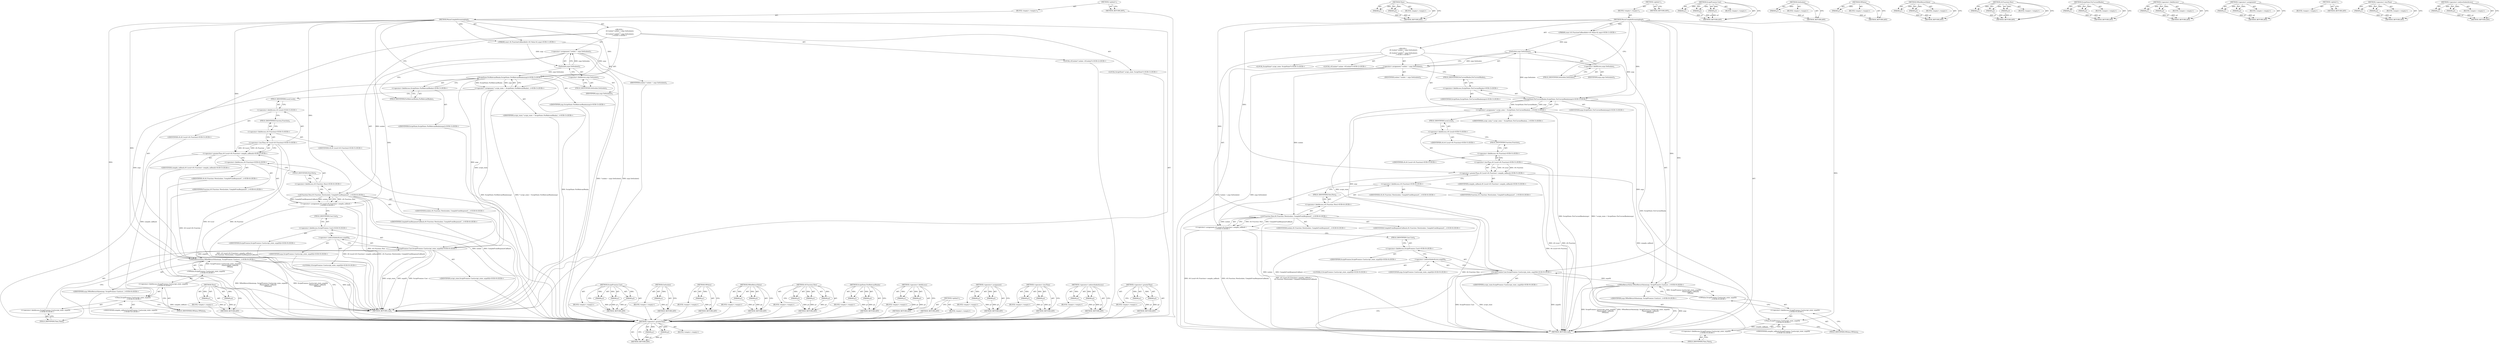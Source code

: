 digraph "&lt;operator&gt;.indirectIndexAccess" {
vulnerable_107 [label=<(METHOD,&lt;operator&gt;.greaterThan)>];
vulnerable_108 [label=<(PARAM,p1)>];
vulnerable_109 [label=<(PARAM,p2)>];
vulnerable_110 [label=<(BLOCK,&lt;empty&gt;,&lt;empty&gt;)>];
vulnerable_111 [label=<(METHOD_RETURN,ANY)>];
vulnerable_132 [label=<(METHOD,Then)>];
vulnerable_133 [label=<(PARAM,p1)>];
vulnerable_134 [label=<(PARAM,p2)>];
vulnerable_135 [label=<(BLOCK,&lt;empty&gt;,&lt;empty&gt;)>];
vulnerable_136 [label=<(METHOD_RETURN,ANY)>];
vulnerable_6 [label=<(METHOD,&lt;global&gt;)<SUB>1</SUB>>];
vulnerable_7 [label=<(BLOCK,&lt;empty&gt;,&lt;empty&gt;)<SUB>1</SUB>>];
vulnerable_8 [label=<(METHOD,WasmCompileStreamingImpl)<SUB>1</SUB>>];
vulnerable_9 [label="<(PARAM,const v8::FunctionCallbackInfo&lt;v8::Value&gt;&amp; args)<SUB>1</SUB>>"];
vulnerable_10 [label="<(BLOCK,{
   v8::Isolate* isolate = args.GetIsolate();
...,{
   v8::Isolate* isolate = args.GetIsolate();
...)<SUB>1</SUB>>"];
vulnerable_11 [label="<(LOCAL,v8.Isolate* isolate: v8.Isolate*)<SUB>2</SUB>>"];
vulnerable_12 [label=<(&lt;operator&gt;.assignment,* isolate = args.GetIsolate())<SUB>2</SUB>>];
vulnerable_13 [label=<(IDENTIFIER,isolate,* isolate = args.GetIsolate())<SUB>2</SUB>>];
vulnerable_14 [label=<(GetIsolate,args.GetIsolate())<SUB>2</SUB>>];
vulnerable_15 [label=<(&lt;operator&gt;.fieldAccess,args.GetIsolate)<SUB>2</SUB>>];
vulnerable_16 [label=<(IDENTIFIER,args,args.GetIsolate())<SUB>2</SUB>>];
vulnerable_17 [label=<(FIELD_IDENTIFIER,GetIsolate,GetIsolate)<SUB>2</SUB>>];
vulnerable_18 [label="<(LOCAL,ScriptState* script_state: ScriptState*)<SUB>3</SUB>>"];
vulnerable_19 [label="<(&lt;operator&gt;.assignment,* script_state = ScriptState::ForRelevantRealm(...)<SUB>3</SUB>>"];
vulnerable_20 [label="<(IDENTIFIER,script_state,* script_state = ScriptState::ForRelevantRealm(...)<SUB>3</SUB>>"];
vulnerable_21 [label="<(ScriptState.ForRelevantRealm,ScriptState::ForRelevantRealm(args))<SUB>3</SUB>>"];
vulnerable_22 [label="<(&lt;operator&gt;.fieldAccess,ScriptState::ForRelevantRealm)<SUB>3</SUB>>"];
vulnerable_23 [label="<(IDENTIFIER,ScriptState,ScriptState::ForRelevantRealm(args))<SUB>3</SUB>>"];
vulnerable_24 [label=<(FIELD_IDENTIFIER,ForRelevantRealm,ForRelevantRealm)<SUB>3</SUB>>];
vulnerable_25 [label="<(IDENTIFIER,args,ScriptState::ForRelevantRealm(args))<SUB>3</SUB>>"];
vulnerable_26 [label="<(&lt;operator&gt;.assignment,v8::Local&lt;v8::Function&gt; compile_callback =
    ...)<SUB>5</SUB>>"];
vulnerable_27 [label="<(&lt;operator&gt;.greaterThan,v8::Local&lt;v8::Function&gt; compile_callback)<SUB>5</SUB>>"];
vulnerable_28 [label="<(&lt;operator&gt;.lessThan,v8::Local&lt;v8::Function)<SUB>5</SUB>>"];
vulnerable_29 [label="<(&lt;operator&gt;.fieldAccess,v8::Local)<SUB>5</SUB>>"];
vulnerable_30 [label="<(IDENTIFIER,v8,v8::Local&lt;v8::Function)<SUB>5</SUB>>"];
vulnerable_31 [label=<(FIELD_IDENTIFIER,Local,Local)<SUB>5</SUB>>];
vulnerable_32 [label="<(&lt;operator&gt;.fieldAccess,v8::Function)<SUB>5</SUB>>"];
vulnerable_33 [label="<(IDENTIFIER,v8,v8::Local&lt;v8::Function)<SUB>5</SUB>>"];
vulnerable_34 [label=<(FIELD_IDENTIFIER,Function,Function)<SUB>5</SUB>>];
vulnerable_35 [label="<(IDENTIFIER,compile_callback,v8::Local&lt;v8::Function&gt; compile_callback)<SUB>5</SUB>>"];
vulnerable_36 [label="<(v8.Function.New,v8::Function::New(isolate, CompileFromResponseC...)<SUB>6</SUB>>"];
vulnerable_37 [label="<(&lt;operator&gt;.fieldAccess,v8::Function::New)<SUB>6</SUB>>"];
vulnerable_38 [label="<(&lt;operator&gt;.fieldAccess,v8::Function)<SUB>6</SUB>>"];
vulnerable_39 [label="<(IDENTIFIER,v8,v8::Function::New(isolate, CompileFromResponseC...)<SUB>6</SUB>>"];
vulnerable_40 [label="<(IDENTIFIER,Function,v8::Function::New(isolate, CompileFromResponseC...)<SUB>6</SUB>>"];
vulnerable_41 [label=<(FIELD_IDENTIFIER,New,New)<SUB>6</SUB>>];
vulnerable_42 [label="<(IDENTIFIER,isolate,v8::Function::New(isolate, CompileFromResponseC...)<SUB>6</SUB>>"];
vulnerable_43 [label="<(IDENTIFIER,CompileFromResponseCallback,v8::Function::New(isolate, CompileFromResponseC...)<SUB>6</SUB>>"];
vulnerable_44 [label="<(V8SetReturnValue,V8SetReturnValue(args, ScriptPromise::Cast(scri...)<SUB>9</SUB>>"];
vulnerable_45 [label="<(IDENTIFIER,args,V8SetReturnValue(args, ScriptPromise::Cast(scri...)<SUB>9</SUB>>"];
vulnerable_46 [label="<(V8Value,ScriptPromise::Cast(script_state, args[0])
    ...)<SUB>9</SUB>>"];
vulnerable_47 [label="<(&lt;operator&gt;.fieldAccess,ScriptPromise::Cast(script_state, args[0])
    ...)<SUB>9</SUB>>"];
vulnerable_48 [label="<(Then,ScriptPromise::Cast(script_state, args[0])
    ...)<SUB>9</SUB>>"];
vulnerable_49 [label="<(&lt;operator&gt;.fieldAccess,ScriptPromise::Cast(script_state, args[0])
    ...)<SUB>9</SUB>>"];
vulnerable_50 [label="<(ScriptPromise.Cast,ScriptPromise::Cast(script_state, args[0]))<SUB>9</SUB>>"];
vulnerable_51 [label="<(&lt;operator&gt;.fieldAccess,ScriptPromise::Cast)<SUB>9</SUB>>"];
vulnerable_52 [label="<(IDENTIFIER,ScriptPromise,ScriptPromise::Cast(script_state, args[0]))<SUB>9</SUB>>"];
vulnerable_53 [label=<(FIELD_IDENTIFIER,Cast,Cast)<SUB>9</SUB>>];
vulnerable_54 [label="<(IDENTIFIER,script_state,ScriptPromise::Cast(script_state, args[0]))<SUB>9</SUB>>"];
vulnerable_55 [label=<(&lt;operator&gt;.indirectIndexAccess,args[0])<SUB>9</SUB>>];
vulnerable_56 [label="<(IDENTIFIER,args,ScriptPromise::Cast(script_state, args[0]))<SUB>9</SUB>>"];
vulnerable_57 [label="<(LITERAL,0,ScriptPromise::Cast(script_state, args[0]))<SUB>9</SUB>>"];
vulnerable_58 [label=<(FIELD_IDENTIFIER,Then,Then)<SUB>9</SUB>>];
vulnerable_59 [label="<(IDENTIFIER,compile_callback,ScriptPromise::Cast(script_state, args[0])
    ...)<SUB>10</SUB>>"];
vulnerable_60 [label=<(FIELD_IDENTIFIER,V8Value,V8Value)<SUB>9</SUB>>];
vulnerable_61 [label=<(METHOD_RETURN,void)<SUB>1</SUB>>];
vulnerable_63 [label=<(METHOD_RETURN,ANY)<SUB>1</SUB>>];
vulnerable_137 [label=<(METHOD,ScriptPromise.Cast)>];
vulnerable_138 [label=<(PARAM,p1)>];
vulnerable_139 [label=<(PARAM,p2)>];
vulnerable_140 [label=<(PARAM,p3)>];
vulnerable_141 [label=<(BLOCK,&lt;empty&gt;,&lt;empty&gt;)>];
vulnerable_142 [label=<(METHOD_RETURN,ANY)>];
vulnerable_93 [label=<(METHOD,GetIsolate)>];
vulnerable_94 [label=<(PARAM,p1)>];
vulnerable_95 [label=<(BLOCK,&lt;empty&gt;,&lt;empty&gt;)>];
vulnerable_96 [label=<(METHOD_RETURN,ANY)>];
vulnerable_128 [label=<(METHOD,V8Value)>];
vulnerable_129 [label=<(PARAM,p1)>];
vulnerable_130 [label=<(BLOCK,&lt;empty&gt;,&lt;empty&gt;)>];
vulnerable_131 [label=<(METHOD_RETURN,ANY)>];
vulnerable_123 [label=<(METHOD,V8SetReturnValue)>];
vulnerable_124 [label=<(PARAM,p1)>];
vulnerable_125 [label=<(PARAM,p2)>];
vulnerable_126 [label=<(BLOCK,&lt;empty&gt;,&lt;empty&gt;)>];
vulnerable_127 [label=<(METHOD_RETURN,ANY)>];
vulnerable_117 [label=<(METHOD,v8.Function.New)>];
vulnerable_118 [label=<(PARAM,p1)>];
vulnerable_119 [label=<(PARAM,p2)>];
vulnerable_120 [label=<(PARAM,p3)>];
vulnerable_121 [label=<(BLOCK,&lt;empty&gt;,&lt;empty&gt;)>];
vulnerable_122 [label=<(METHOD_RETURN,ANY)>];
vulnerable_102 [label=<(METHOD,ScriptState.ForRelevantRealm)>];
vulnerable_103 [label=<(PARAM,p1)>];
vulnerable_104 [label=<(PARAM,p2)>];
vulnerable_105 [label=<(BLOCK,&lt;empty&gt;,&lt;empty&gt;)>];
vulnerable_106 [label=<(METHOD_RETURN,ANY)>];
vulnerable_97 [label=<(METHOD,&lt;operator&gt;.fieldAccess)>];
vulnerable_98 [label=<(PARAM,p1)>];
vulnerable_99 [label=<(PARAM,p2)>];
vulnerable_100 [label=<(BLOCK,&lt;empty&gt;,&lt;empty&gt;)>];
vulnerable_101 [label=<(METHOD_RETURN,ANY)>];
vulnerable_88 [label=<(METHOD,&lt;operator&gt;.assignment)>];
vulnerable_89 [label=<(PARAM,p1)>];
vulnerable_90 [label=<(PARAM,p2)>];
vulnerable_91 [label=<(BLOCK,&lt;empty&gt;,&lt;empty&gt;)>];
vulnerable_92 [label=<(METHOD_RETURN,ANY)>];
vulnerable_82 [label=<(METHOD,&lt;global&gt;)<SUB>1</SUB>>];
vulnerable_83 [label=<(BLOCK,&lt;empty&gt;,&lt;empty&gt;)>];
vulnerable_84 [label=<(METHOD_RETURN,ANY)>];
vulnerable_112 [label=<(METHOD,&lt;operator&gt;.lessThan)>];
vulnerable_113 [label=<(PARAM,p1)>];
vulnerable_114 [label=<(PARAM,p2)>];
vulnerable_115 [label=<(BLOCK,&lt;empty&gt;,&lt;empty&gt;)>];
vulnerable_116 [label=<(METHOD_RETURN,ANY)>];
vulnerable_143 [label=<(METHOD,&lt;operator&gt;.indirectIndexAccess)>];
vulnerable_144 [label=<(PARAM,p1)>];
vulnerable_145 [label=<(PARAM,p2)>];
vulnerable_146 [label=<(BLOCK,&lt;empty&gt;,&lt;empty&gt;)>];
vulnerable_147 [label=<(METHOD_RETURN,ANY)>];
fixed_107 [label=<(METHOD,&lt;operator&gt;.greaterThan)>];
fixed_108 [label=<(PARAM,p1)>];
fixed_109 [label=<(PARAM,p2)>];
fixed_110 [label=<(BLOCK,&lt;empty&gt;,&lt;empty&gt;)>];
fixed_111 [label=<(METHOD_RETURN,ANY)>];
fixed_132 [label=<(METHOD,Then)>];
fixed_133 [label=<(PARAM,p1)>];
fixed_134 [label=<(PARAM,p2)>];
fixed_135 [label=<(BLOCK,&lt;empty&gt;,&lt;empty&gt;)>];
fixed_136 [label=<(METHOD_RETURN,ANY)>];
fixed_6 [label=<(METHOD,&lt;global&gt;)<SUB>1</SUB>>];
fixed_7 [label=<(BLOCK,&lt;empty&gt;,&lt;empty&gt;)<SUB>1</SUB>>];
fixed_8 [label=<(METHOD,WasmCompileStreamingImpl)<SUB>1</SUB>>];
fixed_9 [label="<(PARAM,const v8::FunctionCallbackInfo&lt;v8::Value&gt;&amp; args)<SUB>1</SUB>>"];
fixed_10 [label="<(BLOCK,{
   v8::Isolate* isolate = args.GetIsolate();
...,{
   v8::Isolate* isolate = args.GetIsolate();
...)<SUB>1</SUB>>"];
fixed_11 [label="<(LOCAL,v8.Isolate* isolate: v8.Isolate*)<SUB>2</SUB>>"];
fixed_12 [label=<(&lt;operator&gt;.assignment,* isolate = args.GetIsolate())<SUB>2</SUB>>];
fixed_13 [label=<(IDENTIFIER,isolate,* isolate = args.GetIsolate())<SUB>2</SUB>>];
fixed_14 [label=<(GetIsolate,args.GetIsolate())<SUB>2</SUB>>];
fixed_15 [label=<(&lt;operator&gt;.fieldAccess,args.GetIsolate)<SUB>2</SUB>>];
fixed_16 [label=<(IDENTIFIER,args,args.GetIsolate())<SUB>2</SUB>>];
fixed_17 [label=<(FIELD_IDENTIFIER,GetIsolate,GetIsolate)<SUB>2</SUB>>];
fixed_18 [label="<(LOCAL,ScriptState* script_state: ScriptState*)<SUB>3</SUB>>"];
fixed_19 [label="<(&lt;operator&gt;.assignment,* script_state = ScriptState::ForCurrentRealm(a...)<SUB>3</SUB>>"];
fixed_20 [label="<(IDENTIFIER,script_state,* script_state = ScriptState::ForCurrentRealm(a...)<SUB>3</SUB>>"];
fixed_21 [label="<(ScriptState.ForCurrentRealm,ScriptState::ForCurrentRealm(args))<SUB>3</SUB>>"];
fixed_22 [label="<(&lt;operator&gt;.fieldAccess,ScriptState::ForCurrentRealm)<SUB>3</SUB>>"];
fixed_23 [label="<(IDENTIFIER,ScriptState,ScriptState::ForCurrentRealm(args))<SUB>3</SUB>>"];
fixed_24 [label=<(FIELD_IDENTIFIER,ForCurrentRealm,ForCurrentRealm)<SUB>3</SUB>>];
fixed_25 [label="<(IDENTIFIER,args,ScriptState::ForCurrentRealm(args))<SUB>3</SUB>>"];
fixed_26 [label="<(&lt;operator&gt;.assignment,v8::Local&lt;v8::Function&gt; compile_callback =
    ...)<SUB>5</SUB>>"];
fixed_27 [label="<(&lt;operator&gt;.greaterThan,v8::Local&lt;v8::Function&gt; compile_callback)<SUB>5</SUB>>"];
fixed_28 [label="<(&lt;operator&gt;.lessThan,v8::Local&lt;v8::Function)<SUB>5</SUB>>"];
fixed_29 [label="<(&lt;operator&gt;.fieldAccess,v8::Local)<SUB>5</SUB>>"];
fixed_30 [label="<(IDENTIFIER,v8,v8::Local&lt;v8::Function)<SUB>5</SUB>>"];
fixed_31 [label=<(FIELD_IDENTIFIER,Local,Local)<SUB>5</SUB>>];
fixed_32 [label="<(&lt;operator&gt;.fieldAccess,v8::Function)<SUB>5</SUB>>"];
fixed_33 [label="<(IDENTIFIER,v8,v8::Local&lt;v8::Function)<SUB>5</SUB>>"];
fixed_34 [label=<(FIELD_IDENTIFIER,Function,Function)<SUB>5</SUB>>];
fixed_35 [label="<(IDENTIFIER,compile_callback,v8::Local&lt;v8::Function&gt; compile_callback)<SUB>5</SUB>>"];
fixed_36 [label="<(v8.Function.New,v8::Function::New(isolate, CompileFromResponseC...)<SUB>6</SUB>>"];
fixed_37 [label="<(&lt;operator&gt;.fieldAccess,v8::Function::New)<SUB>6</SUB>>"];
fixed_38 [label="<(&lt;operator&gt;.fieldAccess,v8::Function)<SUB>6</SUB>>"];
fixed_39 [label="<(IDENTIFIER,v8,v8::Function::New(isolate, CompileFromResponseC...)<SUB>6</SUB>>"];
fixed_40 [label="<(IDENTIFIER,Function,v8::Function::New(isolate, CompileFromResponseC...)<SUB>6</SUB>>"];
fixed_41 [label=<(FIELD_IDENTIFIER,New,New)<SUB>6</SUB>>];
fixed_42 [label="<(IDENTIFIER,isolate,v8::Function::New(isolate, CompileFromResponseC...)<SUB>6</SUB>>"];
fixed_43 [label="<(IDENTIFIER,CompileFromResponseCallback,v8::Function::New(isolate, CompileFromResponseC...)<SUB>6</SUB>>"];
fixed_44 [label="<(V8SetReturnValue,V8SetReturnValue(args, ScriptPromise::Cast(scri...)<SUB>9</SUB>>"];
fixed_45 [label="<(IDENTIFIER,args,V8SetReturnValue(args, ScriptPromise::Cast(scri...)<SUB>9</SUB>>"];
fixed_46 [label="<(V8Value,ScriptPromise::Cast(script_state, args[0])
    ...)<SUB>9</SUB>>"];
fixed_47 [label="<(&lt;operator&gt;.fieldAccess,ScriptPromise::Cast(script_state, args[0])
    ...)<SUB>9</SUB>>"];
fixed_48 [label="<(Then,ScriptPromise::Cast(script_state, args[0])
    ...)<SUB>9</SUB>>"];
fixed_49 [label="<(&lt;operator&gt;.fieldAccess,ScriptPromise::Cast(script_state, args[0])
    ...)<SUB>9</SUB>>"];
fixed_50 [label="<(ScriptPromise.Cast,ScriptPromise::Cast(script_state, args[0]))<SUB>9</SUB>>"];
fixed_51 [label="<(&lt;operator&gt;.fieldAccess,ScriptPromise::Cast)<SUB>9</SUB>>"];
fixed_52 [label="<(IDENTIFIER,ScriptPromise,ScriptPromise::Cast(script_state, args[0]))<SUB>9</SUB>>"];
fixed_53 [label=<(FIELD_IDENTIFIER,Cast,Cast)<SUB>9</SUB>>];
fixed_54 [label="<(IDENTIFIER,script_state,ScriptPromise::Cast(script_state, args[0]))<SUB>9</SUB>>"];
fixed_55 [label=<(&lt;operator&gt;.indirectIndexAccess,args[0])<SUB>9</SUB>>];
fixed_56 [label="<(IDENTIFIER,args,ScriptPromise::Cast(script_state, args[0]))<SUB>9</SUB>>"];
fixed_57 [label="<(LITERAL,0,ScriptPromise::Cast(script_state, args[0]))<SUB>9</SUB>>"];
fixed_58 [label=<(FIELD_IDENTIFIER,Then,Then)<SUB>9</SUB>>];
fixed_59 [label="<(IDENTIFIER,compile_callback,ScriptPromise::Cast(script_state, args[0])
    ...)<SUB>10</SUB>>"];
fixed_60 [label=<(FIELD_IDENTIFIER,V8Value,V8Value)<SUB>9</SUB>>];
fixed_61 [label=<(METHOD_RETURN,void)<SUB>1</SUB>>];
fixed_63 [label=<(METHOD_RETURN,ANY)<SUB>1</SUB>>];
fixed_137 [label=<(METHOD,ScriptPromise.Cast)>];
fixed_138 [label=<(PARAM,p1)>];
fixed_139 [label=<(PARAM,p2)>];
fixed_140 [label=<(PARAM,p3)>];
fixed_141 [label=<(BLOCK,&lt;empty&gt;,&lt;empty&gt;)>];
fixed_142 [label=<(METHOD_RETURN,ANY)>];
fixed_93 [label=<(METHOD,GetIsolate)>];
fixed_94 [label=<(PARAM,p1)>];
fixed_95 [label=<(BLOCK,&lt;empty&gt;,&lt;empty&gt;)>];
fixed_96 [label=<(METHOD_RETURN,ANY)>];
fixed_128 [label=<(METHOD,V8Value)>];
fixed_129 [label=<(PARAM,p1)>];
fixed_130 [label=<(BLOCK,&lt;empty&gt;,&lt;empty&gt;)>];
fixed_131 [label=<(METHOD_RETURN,ANY)>];
fixed_123 [label=<(METHOD,V8SetReturnValue)>];
fixed_124 [label=<(PARAM,p1)>];
fixed_125 [label=<(PARAM,p2)>];
fixed_126 [label=<(BLOCK,&lt;empty&gt;,&lt;empty&gt;)>];
fixed_127 [label=<(METHOD_RETURN,ANY)>];
fixed_117 [label=<(METHOD,v8.Function.New)>];
fixed_118 [label=<(PARAM,p1)>];
fixed_119 [label=<(PARAM,p2)>];
fixed_120 [label=<(PARAM,p3)>];
fixed_121 [label=<(BLOCK,&lt;empty&gt;,&lt;empty&gt;)>];
fixed_122 [label=<(METHOD_RETURN,ANY)>];
fixed_102 [label=<(METHOD,ScriptState.ForCurrentRealm)>];
fixed_103 [label=<(PARAM,p1)>];
fixed_104 [label=<(PARAM,p2)>];
fixed_105 [label=<(BLOCK,&lt;empty&gt;,&lt;empty&gt;)>];
fixed_106 [label=<(METHOD_RETURN,ANY)>];
fixed_97 [label=<(METHOD,&lt;operator&gt;.fieldAccess)>];
fixed_98 [label=<(PARAM,p1)>];
fixed_99 [label=<(PARAM,p2)>];
fixed_100 [label=<(BLOCK,&lt;empty&gt;,&lt;empty&gt;)>];
fixed_101 [label=<(METHOD_RETURN,ANY)>];
fixed_88 [label=<(METHOD,&lt;operator&gt;.assignment)>];
fixed_89 [label=<(PARAM,p1)>];
fixed_90 [label=<(PARAM,p2)>];
fixed_91 [label=<(BLOCK,&lt;empty&gt;,&lt;empty&gt;)>];
fixed_92 [label=<(METHOD_RETURN,ANY)>];
fixed_82 [label=<(METHOD,&lt;global&gt;)<SUB>1</SUB>>];
fixed_83 [label=<(BLOCK,&lt;empty&gt;,&lt;empty&gt;)>];
fixed_84 [label=<(METHOD_RETURN,ANY)>];
fixed_112 [label=<(METHOD,&lt;operator&gt;.lessThan)>];
fixed_113 [label=<(PARAM,p1)>];
fixed_114 [label=<(PARAM,p2)>];
fixed_115 [label=<(BLOCK,&lt;empty&gt;,&lt;empty&gt;)>];
fixed_116 [label=<(METHOD_RETURN,ANY)>];
fixed_143 [label=<(METHOD,&lt;operator&gt;.indirectIndexAccess)>];
fixed_144 [label=<(PARAM,p1)>];
fixed_145 [label=<(PARAM,p2)>];
fixed_146 [label=<(BLOCK,&lt;empty&gt;,&lt;empty&gt;)>];
fixed_147 [label=<(METHOD_RETURN,ANY)>];
vulnerable_107 -> vulnerable_108  [key=0, label="AST: "];
vulnerable_107 -> vulnerable_108  [key=1, label="DDG: "];
vulnerable_107 -> vulnerable_110  [key=0, label="AST: "];
vulnerable_107 -> vulnerable_109  [key=0, label="AST: "];
vulnerable_107 -> vulnerable_109  [key=1, label="DDG: "];
vulnerable_107 -> vulnerable_111  [key=0, label="AST: "];
vulnerable_107 -> vulnerable_111  [key=1, label="CFG: "];
vulnerable_108 -> vulnerable_111  [key=0, label="DDG: p1"];
vulnerable_109 -> vulnerable_111  [key=0, label="DDG: p2"];
vulnerable_110 -> fixed_107  [key=0];
vulnerable_111 -> fixed_107  [key=0];
vulnerable_132 -> vulnerable_133  [key=0, label="AST: "];
vulnerable_132 -> vulnerable_133  [key=1, label="DDG: "];
vulnerable_132 -> vulnerable_135  [key=0, label="AST: "];
vulnerable_132 -> vulnerable_134  [key=0, label="AST: "];
vulnerable_132 -> vulnerable_134  [key=1, label="DDG: "];
vulnerable_132 -> vulnerable_136  [key=0, label="AST: "];
vulnerable_132 -> vulnerable_136  [key=1, label="CFG: "];
vulnerable_133 -> vulnerable_136  [key=0, label="DDG: p1"];
vulnerable_134 -> vulnerable_136  [key=0, label="DDG: p2"];
vulnerable_135 -> fixed_107  [key=0];
vulnerable_136 -> fixed_107  [key=0];
vulnerable_6 -> vulnerable_7  [key=0, label="AST: "];
vulnerable_6 -> vulnerable_63  [key=0, label="AST: "];
vulnerable_6 -> vulnerable_63  [key=1, label="CFG: "];
vulnerable_7 -> vulnerable_8  [key=0, label="AST: "];
vulnerable_8 -> vulnerable_9  [key=0, label="AST: "];
vulnerable_8 -> vulnerable_9  [key=1, label="DDG: "];
vulnerable_8 -> vulnerable_10  [key=0, label="AST: "];
vulnerable_8 -> vulnerable_61  [key=0, label="AST: "];
vulnerable_8 -> vulnerable_17  [key=0, label="CFG: "];
vulnerable_8 -> vulnerable_44  [key=0, label="DDG: "];
vulnerable_8 -> vulnerable_21  [key=0, label="DDG: "];
vulnerable_8 -> vulnerable_27  [key=0, label="DDG: "];
vulnerable_8 -> vulnerable_36  [key=0, label="DDG: "];
vulnerable_8 -> vulnerable_48  [key=0, label="DDG: "];
vulnerable_8 -> vulnerable_50  [key=0, label="DDG: "];
vulnerable_9 -> vulnerable_14  [key=0, label="DDG: args"];
vulnerable_9 -> vulnerable_21  [key=0, label="DDG: args"];
vulnerable_10 -> vulnerable_11  [key=0, label="AST: "];
vulnerable_10 -> vulnerable_12  [key=0, label="AST: "];
vulnerable_10 -> vulnerable_18  [key=0, label="AST: "];
vulnerable_10 -> vulnerable_19  [key=0, label="AST: "];
vulnerable_10 -> vulnerable_26  [key=0, label="AST: "];
vulnerable_10 -> vulnerable_44  [key=0, label="AST: "];
vulnerable_11 -> fixed_107  [key=0];
vulnerable_12 -> vulnerable_13  [key=0, label="AST: "];
vulnerable_12 -> vulnerable_14  [key=0, label="AST: "];
vulnerable_12 -> vulnerable_24  [key=0, label="CFG: "];
vulnerable_12 -> vulnerable_61  [key=0, label="DDG: args.GetIsolate()"];
vulnerable_12 -> vulnerable_61  [key=1, label="DDG: * isolate = args.GetIsolate()"];
vulnerable_12 -> vulnerable_36  [key=0, label="DDG: isolate"];
vulnerable_13 -> fixed_107  [key=0];
vulnerable_14 -> vulnerable_15  [key=0, label="AST: "];
vulnerable_14 -> vulnerable_12  [key=0, label="CFG: "];
vulnerable_14 -> vulnerable_12  [key=1, label="DDG: args.GetIsolate"];
vulnerable_14 -> vulnerable_21  [key=0, label="DDG: args.GetIsolate"];
vulnerable_15 -> vulnerable_16  [key=0, label="AST: "];
vulnerable_15 -> vulnerable_17  [key=0, label="AST: "];
vulnerable_15 -> vulnerable_14  [key=0, label="CFG: "];
vulnerable_16 -> fixed_107  [key=0];
vulnerable_17 -> vulnerable_15  [key=0, label="CFG: "];
vulnerable_18 -> fixed_107  [key=0];
vulnerable_19 -> vulnerable_20  [key=0, label="AST: "];
vulnerable_19 -> vulnerable_21  [key=0, label="AST: "];
vulnerable_19 -> vulnerable_31  [key=0, label="CFG: "];
vulnerable_19 -> vulnerable_61  [key=0, label="DDG: ScriptState::ForRelevantRealm(args)"];
vulnerable_19 -> vulnerable_61  [key=1, label="DDG: * script_state = ScriptState::ForRelevantRealm(args)"];
vulnerable_19 -> vulnerable_50  [key=0, label="DDG: script_state"];
vulnerable_20 -> fixed_107  [key=0];
vulnerable_21 -> vulnerable_22  [key=0, label="AST: "];
vulnerable_21 -> vulnerable_25  [key=0, label="AST: "];
vulnerable_21 -> vulnerable_19  [key=0, label="CFG: "];
vulnerable_21 -> vulnerable_19  [key=1, label="DDG: ScriptState::ForRelevantRealm"];
vulnerable_21 -> vulnerable_19  [key=2, label="DDG: args"];
vulnerable_21 -> vulnerable_61  [key=0, label="DDG: ScriptState::ForRelevantRealm"];
vulnerable_21 -> vulnerable_44  [key=0, label="DDG: args"];
vulnerable_21 -> vulnerable_50  [key=0, label="DDG: args"];
vulnerable_22 -> vulnerable_23  [key=0, label="AST: "];
vulnerable_22 -> vulnerable_24  [key=0, label="AST: "];
vulnerable_22 -> vulnerable_21  [key=0, label="CFG: "];
vulnerable_23 -> fixed_107  [key=0];
vulnerable_24 -> vulnerable_22  [key=0, label="CFG: "];
vulnerable_25 -> fixed_107  [key=0];
vulnerable_26 -> vulnerable_27  [key=0, label="AST: "];
vulnerable_26 -> vulnerable_36  [key=0, label="AST: "];
vulnerable_26 -> vulnerable_53  [key=0, label="CFG: "];
vulnerable_26 -> vulnerable_61  [key=0, label="DDG: v8::Local&lt;v8::Function&gt; compile_callback"];
vulnerable_26 -> vulnerable_61  [key=1, label="DDG: v8::Function::New(isolate, CompileFromResponseCallback)"];
vulnerable_26 -> vulnerable_61  [key=2, label="DDG: v8::Local&lt;v8::Function&gt; compile_callback =
       v8::Function::New(isolate, CompileFromResponseCallback)"];
vulnerable_27 -> vulnerable_28  [key=0, label="AST: "];
vulnerable_27 -> vulnerable_35  [key=0, label="AST: "];
vulnerable_27 -> vulnerable_38  [key=0, label="CFG: "];
vulnerable_27 -> vulnerable_61  [key=0, label="DDG: v8::Local&lt;v8::Function"];
vulnerable_27 -> vulnerable_48  [key=0, label="DDG: compile_callback"];
vulnerable_28 -> vulnerable_29  [key=0, label="AST: "];
vulnerable_28 -> vulnerable_32  [key=0, label="AST: "];
vulnerable_28 -> vulnerable_27  [key=0, label="CFG: "];
vulnerable_28 -> vulnerable_27  [key=1, label="DDG: v8::Local"];
vulnerable_28 -> vulnerable_27  [key=2, label="DDG: v8::Function"];
vulnerable_28 -> vulnerable_61  [key=0, label="DDG: v8::Local"];
vulnerable_28 -> vulnerable_61  [key=1, label="DDG: v8::Function"];
vulnerable_29 -> vulnerable_30  [key=0, label="AST: "];
vulnerable_29 -> vulnerable_31  [key=0, label="AST: "];
vulnerable_29 -> vulnerable_34  [key=0, label="CFG: "];
vulnerable_30 -> fixed_107  [key=0];
vulnerable_31 -> vulnerable_29  [key=0, label="CFG: "];
vulnerable_32 -> vulnerable_33  [key=0, label="AST: "];
vulnerable_32 -> vulnerable_34  [key=0, label="AST: "];
vulnerable_32 -> vulnerable_28  [key=0, label="CFG: "];
vulnerable_33 -> fixed_107  [key=0];
vulnerable_34 -> vulnerable_32  [key=0, label="CFG: "];
vulnerable_35 -> fixed_107  [key=0];
vulnerable_36 -> vulnerable_37  [key=0, label="AST: "];
vulnerable_36 -> vulnerable_42  [key=0, label="AST: "];
vulnerable_36 -> vulnerable_43  [key=0, label="AST: "];
vulnerable_36 -> vulnerable_26  [key=0, label="CFG: "];
vulnerable_36 -> vulnerable_26  [key=1, label="DDG: v8::Function::New"];
vulnerable_36 -> vulnerable_26  [key=2, label="DDG: isolate"];
vulnerable_36 -> vulnerable_26  [key=3, label="DDG: CompileFromResponseCallback"];
vulnerable_36 -> vulnerable_61  [key=0, label="DDG: v8::Function::New"];
vulnerable_36 -> vulnerable_61  [key=1, label="DDG: isolate"];
vulnerable_36 -> vulnerable_61  [key=2, label="DDG: CompileFromResponseCallback"];
vulnerable_37 -> vulnerable_38  [key=0, label="AST: "];
vulnerable_37 -> vulnerable_41  [key=0, label="AST: "];
vulnerable_37 -> vulnerable_36  [key=0, label="CFG: "];
vulnerable_38 -> vulnerable_39  [key=0, label="AST: "];
vulnerable_38 -> vulnerable_40  [key=0, label="AST: "];
vulnerable_38 -> vulnerable_41  [key=0, label="CFG: "];
vulnerable_39 -> fixed_107  [key=0];
vulnerable_40 -> fixed_107  [key=0];
vulnerable_41 -> vulnerable_37  [key=0, label="CFG: "];
vulnerable_42 -> fixed_107  [key=0];
vulnerable_43 -> fixed_107  [key=0];
vulnerable_44 -> vulnerable_45  [key=0, label="AST: "];
vulnerable_44 -> vulnerable_46  [key=0, label="AST: "];
vulnerable_44 -> vulnerable_61  [key=0, label="CFG: "];
vulnerable_44 -> vulnerable_61  [key=1, label="DDG: args"];
vulnerable_44 -> vulnerable_61  [key=2, label="DDG: ScriptPromise::Cast(script_state, args[0])
                             .Then(compile_callback)
                             .V8Value()"];
vulnerable_44 -> vulnerable_61  [key=3, label="DDG: V8SetReturnValue(args, ScriptPromise::Cast(script_state, args[0])
                             .Then(compile_callback)
                             .V8Value())"];
vulnerable_45 -> fixed_107  [key=0];
vulnerable_46 -> vulnerable_47  [key=0, label="AST: "];
vulnerable_46 -> vulnerable_44  [key=0, label="CFG: "];
vulnerable_46 -> vulnerable_44  [key=1, label="DDG: ScriptPromise::Cast(script_state, args[0])
                             .Then(compile_callback)
                             .V8Value"];
vulnerable_47 -> vulnerable_48  [key=0, label="AST: "];
vulnerable_47 -> vulnerable_60  [key=0, label="AST: "];
vulnerable_47 -> vulnerable_46  [key=0, label="CFG: "];
vulnerable_48 -> vulnerable_49  [key=0, label="AST: "];
vulnerable_48 -> vulnerable_59  [key=0, label="AST: "];
vulnerable_48 -> vulnerable_60  [key=0, label="CFG: "];
vulnerable_48 -> vulnerable_61  [key=0, label="DDG: compile_callback"];
vulnerable_49 -> vulnerable_50  [key=0, label="AST: "];
vulnerable_49 -> vulnerable_58  [key=0, label="AST: "];
vulnerable_49 -> vulnerable_48  [key=0, label="CFG: "];
vulnerable_50 -> vulnerable_51  [key=0, label="AST: "];
vulnerable_50 -> vulnerable_54  [key=0, label="AST: "];
vulnerable_50 -> vulnerable_55  [key=0, label="AST: "];
vulnerable_50 -> vulnerable_58  [key=0, label="CFG: "];
vulnerable_50 -> vulnerable_61  [key=0, label="DDG: ScriptPromise::Cast"];
vulnerable_50 -> vulnerable_61  [key=1, label="DDG: script_state"];
vulnerable_50 -> vulnerable_61  [key=2, label="DDG: args[0]"];
vulnerable_50 -> vulnerable_44  [key=0, label="DDG: args[0]"];
vulnerable_51 -> vulnerable_52  [key=0, label="AST: "];
vulnerable_51 -> vulnerable_53  [key=0, label="AST: "];
vulnerable_51 -> vulnerable_55  [key=0, label="CFG: "];
vulnerable_52 -> fixed_107  [key=0];
vulnerable_53 -> vulnerable_51  [key=0, label="CFG: "];
vulnerable_54 -> fixed_107  [key=0];
vulnerable_55 -> vulnerable_56  [key=0, label="AST: "];
vulnerable_55 -> vulnerable_57  [key=0, label="AST: "];
vulnerable_55 -> vulnerable_50  [key=0, label="CFG: "];
vulnerable_56 -> fixed_107  [key=0];
vulnerable_57 -> fixed_107  [key=0];
vulnerable_58 -> vulnerable_49  [key=0, label="CFG: "];
vulnerable_59 -> fixed_107  [key=0];
vulnerable_60 -> vulnerable_47  [key=0, label="CFG: "];
vulnerable_61 -> fixed_107  [key=0];
vulnerable_63 -> fixed_107  [key=0];
vulnerable_137 -> vulnerable_138  [key=0, label="AST: "];
vulnerable_137 -> vulnerable_138  [key=1, label="DDG: "];
vulnerable_137 -> vulnerable_141  [key=0, label="AST: "];
vulnerable_137 -> vulnerable_139  [key=0, label="AST: "];
vulnerable_137 -> vulnerable_139  [key=1, label="DDG: "];
vulnerable_137 -> vulnerable_142  [key=0, label="AST: "];
vulnerable_137 -> vulnerable_142  [key=1, label="CFG: "];
vulnerable_137 -> vulnerable_140  [key=0, label="AST: "];
vulnerable_137 -> vulnerable_140  [key=1, label="DDG: "];
vulnerable_138 -> vulnerable_142  [key=0, label="DDG: p1"];
vulnerable_139 -> vulnerable_142  [key=0, label="DDG: p2"];
vulnerable_140 -> vulnerable_142  [key=0, label="DDG: p3"];
vulnerable_141 -> fixed_107  [key=0];
vulnerable_142 -> fixed_107  [key=0];
vulnerable_93 -> vulnerable_94  [key=0, label="AST: "];
vulnerable_93 -> vulnerable_94  [key=1, label="DDG: "];
vulnerable_93 -> vulnerable_95  [key=0, label="AST: "];
vulnerable_93 -> vulnerable_96  [key=0, label="AST: "];
vulnerable_93 -> vulnerable_96  [key=1, label="CFG: "];
vulnerable_94 -> vulnerable_96  [key=0, label="DDG: p1"];
vulnerable_95 -> fixed_107  [key=0];
vulnerable_96 -> fixed_107  [key=0];
vulnerable_128 -> vulnerable_129  [key=0, label="AST: "];
vulnerable_128 -> vulnerable_129  [key=1, label="DDG: "];
vulnerable_128 -> vulnerable_130  [key=0, label="AST: "];
vulnerable_128 -> vulnerable_131  [key=0, label="AST: "];
vulnerable_128 -> vulnerable_131  [key=1, label="CFG: "];
vulnerable_129 -> vulnerable_131  [key=0, label="DDG: p1"];
vulnerable_130 -> fixed_107  [key=0];
vulnerable_131 -> fixed_107  [key=0];
vulnerable_123 -> vulnerable_124  [key=0, label="AST: "];
vulnerable_123 -> vulnerable_124  [key=1, label="DDG: "];
vulnerable_123 -> vulnerable_126  [key=0, label="AST: "];
vulnerable_123 -> vulnerable_125  [key=0, label="AST: "];
vulnerable_123 -> vulnerable_125  [key=1, label="DDG: "];
vulnerable_123 -> vulnerable_127  [key=0, label="AST: "];
vulnerable_123 -> vulnerable_127  [key=1, label="CFG: "];
vulnerable_124 -> vulnerable_127  [key=0, label="DDG: p1"];
vulnerable_125 -> vulnerable_127  [key=0, label="DDG: p2"];
vulnerable_126 -> fixed_107  [key=0];
vulnerable_127 -> fixed_107  [key=0];
vulnerable_117 -> vulnerable_118  [key=0, label="AST: "];
vulnerable_117 -> vulnerable_118  [key=1, label="DDG: "];
vulnerable_117 -> vulnerable_121  [key=0, label="AST: "];
vulnerable_117 -> vulnerable_119  [key=0, label="AST: "];
vulnerable_117 -> vulnerable_119  [key=1, label="DDG: "];
vulnerable_117 -> vulnerable_122  [key=0, label="AST: "];
vulnerable_117 -> vulnerable_122  [key=1, label="CFG: "];
vulnerable_117 -> vulnerable_120  [key=0, label="AST: "];
vulnerable_117 -> vulnerable_120  [key=1, label="DDG: "];
vulnerable_118 -> vulnerable_122  [key=0, label="DDG: p1"];
vulnerable_119 -> vulnerable_122  [key=0, label="DDG: p2"];
vulnerable_120 -> vulnerable_122  [key=0, label="DDG: p3"];
vulnerable_121 -> fixed_107  [key=0];
vulnerable_122 -> fixed_107  [key=0];
vulnerable_102 -> vulnerable_103  [key=0, label="AST: "];
vulnerable_102 -> vulnerable_103  [key=1, label="DDG: "];
vulnerable_102 -> vulnerable_105  [key=0, label="AST: "];
vulnerable_102 -> vulnerable_104  [key=0, label="AST: "];
vulnerable_102 -> vulnerable_104  [key=1, label="DDG: "];
vulnerable_102 -> vulnerable_106  [key=0, label="AST: "];
vulnerable_102 -> vulnerable_106  [key=1, label="CFG: "];
vulnerable_103 -> vulnerable_106  [key=0, label="DDG: p1"];
vulnerable_104 -> vulnerable_106  [key=0, label="DDG: p2"];
vulnerable_105 -> fixed_107  [key=0];
vulnerable_106 -> fixed_107  [key=0];
vulnerable_97 -> vulnerable_98  [key=0, label="AST: "];
vulnerable_97 -> vulnerable_98  [key=1, label="DDG: "];
vulnerable_97 -> vulnerable_100  [key=0, label="AST: "];
vulnerable_97 -> vulnerable_99  [key=0, label="AST: "];
vulnerable_97 -> vulnerable_99  [key=1, label="DDG: "];
vulnerable_97 -> vulnerable_101  [key=0, label="AST: "];
vulnerable_97 -> vulnerable_101  [key=1, label="CFG: "];
vulnerable_98 -> vulnerable_101  [key=0, label="DDG: p1"];
vulnerable_99 -> vulnerable_101  [key=0, label="DDG: p2"];
vulnerable_100 -> fixed_107  [key=0];
vulnerable_101 -> fixed_107  [key=0];
vulnerable_88 -> vulnerable_89  [key=0, label="AST: "];
vulnerable_88 -> vulnerable_89  [key=1, label="DDG: "];
vulnerable_88 -> vulnerable_91  [key=0, label="AST: "];
vulnerable_88 -> vulnerable_90  [key=0, label="AST: "];
vulnerable_88 -> vulnerable_90  [key=1, label="DDG: "];
vulnerable_88 -> vulnerable_92  [key=0, label="AST: "];
vulnerable_88 -> vulnerable_92  [key=1, label="CFG: "];
vulnerable_89 -> vulnerable_92  [key=0, label="DDG: p1"];
vulnerable_90 -> vulnerable_92  [key=0, label="DDG: p2"];
vulnerable_91 -> fixed_107  [key=0];
vulnerable_92 -> fixed_107  [key=0];
vulnerable_82 -> vulnerable_83  [key=0, label="AST: "];
vulnerable_82 -> vulnerable_84  [key=0, label="AST: "];
vulnerable_82 -> vulnerable_84  [key=1, label="CFG: "];
vulnerable_83 -> fixed_107  [key=0];
vulnerable_84 -> fixed_107  [key=0];
vulnerable_112 -> vulnerable_113  [key=0, label="AST: "];
vulnerable_112 -> vulnerable_113  [key=1, label="DDG: "];
vulnerable_112 -> vulnerable_115  [key=0, label="AST: "];
vulnerable_112 -> vulnerable_114  [key=0, label="AST: "];
vulnerable_112 -> vulnerable_114  [key=1, label="DDG: "];
vulnerable_112 -> vulnerable_116  [key=0, label="AST: "];
vulnerable_112 -> vulnerable_116  [key=1, label="CFG: "];
vulnerable_113 -> vulnerable_116  [key=0, label="DDG: p1"];
vulnerable_114 -> vulnerable_116  [key=0, label="DDG: p2"];
vulnerable_115 -> fixed_107  [key=0];
vulnerable_116 -> fixed_107  [key=0];
vulnerable_143 -> vulnerable_144  [key=0, label="AST: "];
vulnerable_143 -> vulnerable_144  [key=1, label="DDG: "];
vulnerable_143 -> vulnerable_146  [key=0, label="AST: "];
vulnerable_143 -> vulnerable_145  [key=0, label="AST: "];
vulnerable_143 -> vulnerable_145  [key=1, label="DDG: "];
vulnerable_143 -> vulnerable_147  [key=0, label="AST: "];
vulnerable_143 -> vulnerable_147  [key=1, label="CFG: "];
vulnerable_144 -> vulnerable_147  [key=0, label="DDG: p1"];
vulnerable_145 -> vulnerable_147  [key=0, label="DDG: p2"];
vulnerable_146 -> fixed_107  [key=0];
vulnerable_147 -> fixed_107  [key=0];
fixed_107 -> fixed_108  [key=0, label="AST: "];
fixed_107 -> fixed_108  [key=1, label="DDG: "];
fixed_107 -> fixed_110  [key=0, label="AST: "];
fixed_107 -> fixed_109  [key=0, label="AST: "];
fixed_107 -> fixed_109  [key=1, label="DDG: "];
fixed_107 -> fixed_111  [key=0, label="AST: "];
fixed_107 -> fixed_111  [key=1, label="CFG: "];
fixed_108 -> fixed_111  [key=0, label="DDG: p1"];
fixed_109 -> fixed_111  [key=0, label="DDG: p2"];
fixed_132 -> fixed_133  [key=0, label="AST: "];
fixed_132 -> fixed_133  [key=1, label="DDG: "];
fixed_132 -> fixed_135  [key=0, label="AST: "];
fixed_132 -> fixed_134  [key=0, label="AST: "];
fixed_132 -> fixed_134  [key=1, label="DDG: "];
fixed_132 -> fixed_136  [key=0, label="AST: "];
fixed_132 -> fixed_136  [key=1, label="CFG: "];
fixed_133 -> fixed_136  [key=0, label="DDG: p1"];
fixed_134 -> fixed_136  [key=0, label="DDG: p2"];
fixed_6 -> fixed_7  [key=0, label="AST: "];
fixed_6 -> fixed_63  [key=0, label="AST: "];
fixed_6 -> fixed_63  [key=1, label="CFG: "];
fixed_7 -> fixed_8  [key=0, label="AST: "];
fixed_8 -> fixed_9  [key=0, label="AST: "];
fixed_8 -> fixed_9  [key=1, label="DDG: "];
fixed_8 -> fixed_10  [key=0, label="AST: "];
fixed_8 -> fixed_61  [key=0, label="AST: "];
fixed_8 -> fixed_17  [key=0, label="CFG: "];
fixed_8 -> fixed_44  [key=0, label="DDG: "];
fixed_8 -> fixed_21  [key=0, label="DDG: "];
fixed_8 -> fixed_27  [key=0, label="DDG: "];
fixed_8 -> fixed_36  [key=0, label="DDG: "];
fixed_8 -> fixed_48  [key=0, label="DDG: "];
fixed_8 -> fixed_50  [key=0, label="DDG: "];
fixed_9 -> fixed_14  [key=0, label="DDG: args"];
fixed_9 -> fixed_21  [key=0, label="DDG: args"];
fixed_10 -> fixed_11  [key=0, label="AST: "];
fixed_10 -> fixed_12  [key=0, label="AST: "];
fixed_10 -> fixed_18  [key=0, label="AST: "];
fixed_10 -> fixed_19  [key=0, label="AST: "];
fixed_10 -> fixed_26  [key=0, label="AST: "];
fixed_10 -> fixed_44  [key=0, label="AST: "];
fixed_12 -> fixed_13  [key=0, label="AST: "];
fixed_12 -> fixed_14  [key=0, label="AST: "];
fixed_12 -> fixed_24  [key=0, label="CFG: "];
fixed_12 -> fixed_61  [key=0, label="DDG: args.GetIsolate()"];
fixed_12 -> fixed_61  [key=1, label="DDG: * isolate = args.GetIsolate()"];
fixed_12 -> fixed_36  [key=0, label="DDG: isolate"];
fixed_14 -> fixed_15  [key=0, label="AST: "];
fixed_14 -> fixed_12  [key=0, label="CFG: "];
fixed_14 -> fixed_12  [key=1, label="DDG: args.GetIsolate"];
fixed_14 -> fixed_21  [key=0, label="DDG: args.GetIsolate"];
fixed_15 -> fixed_16  [key=0, label="AST: "];
fixed_15 -> fixed_17  [key=0, label="AST: "];
fixed_15 -> fixed_14  [key=0, label="CFG: "];
fixed_17 -> fixed_15  [key=0, label="CFG: "];
fixed_19 -> fixed_20  [key=0, label="AST: "];
fixed_19 -> fixed_21  [key=0, label="AST: "];
fixed_19 -> fixed_31  [key=0, label="CFG: "];
fixed_19 -> fixed_61  [key=0, label="DDG: ScriptState::ForCurrentRealm(args)"];
fixed_19 -> fixed_61  [key=1, label="DDG: * script_state = ScriptState::ForCurrentRealm(args)"];
fixed_19 -> fixed_50  [key=0, label="DDG: script_state"];
fixed_21 -> fixed_22  [key=0, label="AST: "];
fixed_21 -> fixed_25  [key=0, label="AST: "];
fixed_21 -> fixed_19  [key=0, label="CFG: "];
fixed_21 -> fixed_19  [key=1, label="DDG: ScriptState::ForCurrentRealm"];
fixed_21 -> fixed_19  [key=2, label="DDG: args"];
fixed_21 -> fixed_61  [key=0, label="DDG: ScriptState::ForCurrentRealm"];
fixed_21 -> fixed_44  [key=0, label="DDG: args"];
fixed_21 -> fixed_50  [key=0, label="DDG: args"];
fixed_22 -> fixed_23  [key=0, label="AST: "];
fixed_22 -> fixed_24  [key=0, label="AST: "];
fixed_22 -> fixed_21  [key=0, label="CFG: "];
fixed_24 -> fixed_22  [key=0, label="CFG: "];
fixed_26 -> fixed_27  [key=0, label="AST: "];
fixed_26 -> fixed_36  [key=0, label="AST: "];
fixed_26 -> fixed_53  [key=0, label="CFG: "];
fixed_26 -> fixed_61  [key=0, label="DDG: v8::Local&lt;v8::Function&gt; compile_callback"];
fixed_26 -> fixed_61  [key=1, label="DDG: v8::Function::New(isolate, CompileFromResponseCallback)"];
fixed_26 -> fixed_61  [key=2, label="DDG: v8::Local&lt;v8::Function&gt; compile_callback =
       v8::Function::New(isolate, CompileFromResponseCallback)"];
fixed_27 -> fixed_28  [key=0, label="AST: "];
fixed_27 -> fixed_35  [key=0, label="AST: "];
fixed_27 -> fixed_38  [key=0, label="CFG: "];
fixed_27 -> fixed_61  [key=0, label="DDG: v8::Local&lt;v8::Function"];
fixed_27 -> fixed_48  [key=0, label="DDG: compile_callback"];
fixed_28 -> fixed_29  [key=0, label="AST: "];
fixed_28 -> fixed_32  [key=0, label="AST: "];
fixed_28 -> fixed_27  [key=0, label="CFG: "];
fixed_28 -> fixed_27  [key=1, label="DDG: v8::Local"];
fixed_28 -> fixed_27  [key=2, label="DDG: v8::Function"];
fixed_28 -> fixed_61  [key=0, label="DDG: v8::Local"];
fixed_28 -> fixed_61  [key=1, label="DDG: v8::Function"];
fixed_29 -> fixed_30  [key=0, label="AST: "];
fixed_29 -> fixed_31  [key=0, label="AST: "];
fixed_29 -> fixed_34  [key=0, label="CFG: "];
fixed_31 -> fixed_29  [key=0, label="CFG: "];
fixed_32 -> fixed_33  [key=0, label="AST: "];
fixed_32 -> fixed_34  [key=0, label="AST: "];
fixed_32 -> fixed_28  [key=0, label="CFG: "];
fixed_34 -> fixed_32  [key=0, label="CFG: "];
fixed_36 -> fixed_37  [key=0, label="AST: "];
fixed_36 -> fixed_42  [key=0, label="AST: "];
fixed_36 -> fixed_43  [key=0, label="AST: "];
fixed_36 -> fixed_26  [key=0, label="CFG: "];
fixed_36 -> fixed_26  [key=1, label="DDG: v8::Function::New"];
fixed_36 -> fixed_26  [key=2, label="DDG: isolate"];
fixed_36 -> fixed_26  [key=3, label="DDG: CompileFromResponseCallback"];
fixed_36 -> fixed_61  [key=0, label="DDG: v8::Function::New"];
fixed_36 -> fixed_61  [key=1, label="DDG: isolate"];
fixed_36 -> fixed_61  [key=2, label="DDG: CompileFromResponseCallback"];
fixed_37 -> fixed_38  [key=0, label="AST: "];
fixed_37 -> fixed_41  [key=0, label="AST: "];
fixed_37 -> fixed_36  [key=0, label="CFG: "];
fixed_38 -> fixed_39  [key=0, label="AST: "];
fixed_38 -> fixed_40  [key=0, label="AST: "];
fixed_38 -> fixed_41  [key=0, label="CFG: "];
fixed_41 -> fixed_37  [key=0, label="CFG: "];
fixed_44 -> fixed_45  [key=0, label="AST: "];
fixed_44 -> fixed_46  [key=0, label="AST: "];
fixed_44 -> fixed_61  [key=0, label="CFG: "];
fixed_44 -> fixed_61  [key=1, label="DDG: args"];
fixed_44 -> fixed_61  [key=2, label="DDG: ScriptPromise::Cast(script_state, args[0])
                             .Then(compile_callback)
                             .V8Value()"];
fixed_44 -> fixed_61  [key=3, label="DDG: V8SetReturnValue(args, ScriptPromise::Cast(script_state, args[0])
                             .Then(compile_callback)
                             .V8Value())"];
fixed_46 -> fixed_47  [key=0, label="AST: "];
fixed_46 -> fixed_44  [key=0, label="CFG: "];
fixed_46 -> fixed_44  [key=1, label="DDG: ScriptPromise::Cast(script_state, args[0])
                             .Then(compile_callback)
                             .V8Value"];
fixed_47 -> fixed_48  [key=0, label="AST: "];
fixed_47 -> fixed_60  [key=0, label="AST: "];
fixed_47 -> fixed_46  [key=0, label="CFG: "];
fixed_48 -> fixed_49  [key=0, label="AST: "];
fixed_48 -> fixed_59  [key=0, label="AST: "];
fixed_48 -> fixed_60  [key=0, label="CFG: "];
fixed_48 -> fixed_61  [key=0, label="DDG: compile_callback"];
fixed_49 -> fixed_50  [key=0, label="AST: "];
fixed_49 -> fixed_58  [key=0, label="AST: "];
fixed_49 -> fixed_48  [key=0, label="CFG: "];
fixed_50 -> fixed_51  [key=0, label="AST: "];
fixed_50 -> fixed_54  [key=0, label="AST: "];
fixed_50 -> fixed_55  [key=0, label="AST: "];
fixed_50 -> fixed_58  [key=0, label="CFG: "];
fixed_50 -> fixed_61  [key=0, label="DDG: ScriptPromise::Cast"];
fixed_50 -> fixed_61  [key=1, label="DDG: script_state"];
fixed_50 -> fixed_61  [key=2, label="DDG: args[0]"];
fixed_50 -> fixed_44  [key=0, label="DDG: args[0]"];
fixed_51 -> fixed_52  [key=0, label="AST: "];
fixed_51 -> fixed_53  [key=0, label="AST: "];
fixed_51 -> fixed_55  [key=0, label="CFG: "];
fixed_53 -> fixed_51  [key=0, label="CFG: "];
fixed_55 -> fixed_56  [key=0, label="AST: "];
fixed_55 -> fixed_57  [key=0, label="AST: "];
fixed_55 -> fixed_50  [key=0, label="CFG: "];
fixed_58 -> fixed_49  [key=0, label="CFG: "];
fixed_60 -> fixed_47  [key=0, label="CFG: "];
fixed_137 -> fixed_138  [key=0, label="AST: "];
fixed_137 -> fixed_138  [key=1, label="DDG: "];
fixed_137 -> fixed_141  [key=0, label="AST: "];
fixed_137 -> fixed_139  [key=0, label="AST: "];
fixed_137 -> fixed_139  [key=1, label="DDG: "];
fixed_137 -> fixed_142  [key=0, label="AST: "];
fixed_137 -> fixed_142  [key=1, label="CFG: "];
fixed_137 -> fixed_140  [key=0, label="AST: "];
fixed_137 -> fixed_140  [key=1, label="DDG: "];
fixed_138 -> fixed_142  [key=0, label="DDG: p1"];
fixed_139 -> fixed_142  [key=0, label="DDG: p2"];
fixed_140 -> fixed_142  [key=0, label="DDG: p3"];
fixed_93 -> fixed_94  [key=0, label="AST: "];
fixed_93 -> fixed_94  [key=1, label="DDG: "];
fixed_93 -> fixed_95  [key=0, label="AST: "];
fixed_93 -> fixed_96  [key=0, label="AST: "];
fixed_93 -> fixed_96  [key=1, label="CFG: "];
fixed_94 -> fixed_96  [key=0, label="DDG: p1"];
fixed_128 -> fixed_129  [key=0, label="AST: "];
fixed_128 -> fixed_129  [key=1, label="DDG: "];
fixed_128 -> fixed_130  [key=0, label="AST: "];
fixed_128 -> fixed_131  [key=0, label="AST: "];
fixed_128 -> fixed_131  [key=1, label="CFG: "];
fixed_129 -> fixed_131  [key=0, label="DDG: p1"];
fixed_123 -> fixed_124  [key=0, label="AST: "];
fixed_123 -> fixed_124  [key=1, label="DDG: "];
fixed_123 -> fixed_126  [key=0, label="AST: "];
fixed_123 -> fixed_125  [key=0, label="AST: "];
fixed_123 -> fixed_125  [key=1, label="DDG: "];
fixed_123 -> fixed_127  [key=0, label="AST: "];
fixed_123 -> fixed_127  [key=1, label="CFG: "];
fixed_124 -> fixed_127  [key=0, label="DDG: p1"];
fixed_125 -> fixed_127  [key=0, label="DDG: p2"];
fixed_117 -> fixed_118  [key=0, label="AST: "];
fixed_117 -> fixed_118  [key=1, label="DDG: "];
fixed_117 -> fixed_121  [key=0, label="AST: "];
fixed_117 -> fixed_119  [key=0, label="AST: "];
fixed_117 -> fixed_119  [key=1, label="DDG: "];
fixed_117 -> fixed_122  [key=0, label="AST: "];
fixed_117 -> fixed_122  [key=1, label="CFG: "];
fixed_117 -> fixed_120  [key=0, label="AST: "];
fixed_117 -> fixed_120  [key=1, label="DDG: "];
fixed_118 -> fixed_122  [key=0, label="DDG: p1"];
fixed_119 -> fixed_122  [key=0, label="DDG: p2"];
fixed_120 -> fixed_122  [key=0, label="DDG: p3"];
fixed_102 -> fixed_103  [key=0, label="AST: "];
fixed_102 -> fixed_103  [key=1, label="DDG: "];
fixed_102 -> fixed_105  [key=0, label="AST: "];
fixed_102 -> fixed_104  [key=0, label="AST: "];
fixed_102 -> fixed_104  [key=1, label="DDG: "];
fixed_102 -> fixed_106  [key=0, label="AST: "];
fixed_102 -> fixed_106  [key=1, label="CFG: "];
fixed_103 -> fixed_106  [key=0, label="DDG: p1"];
fixed_104 -> fixed_106  [key=0, label="DDG: p2"];
fixed_97 -> fixed_98  [key=0, label="AST: "];
fixed_97 -> fixed_98  [key=1, label="DDG: "];
fixed_97 -> fixed_100  [key=0, label="AST: "];
fixed_97 -> fixed_99  [key=0, label="AST: "];
fixed_97 -> fixed_99  [key=1, label="DDG: "];
fixed_97 -> fixed_101  [key=0, label="AST: "];
fixed_97 -> fixed_101  [key=1, label="CFG: "];
fixed_98 -> fixed_101  [key=0, label="DDG: p1"];
fixed_99 -> fixed_101  [key=0, label="DDG: p2"];
fixed_88 -> fixed_89  [key=0, label="AST: "];
fixed_88 -> fixed_89  [key=1, label="DDG: "];
fixed_88 -> fixed_91  [key=0, label="AST: "];
fixed_88 -> fixed_90  [key=0, label="AST: "];
fixed_88 -> fixed_90  [key=1, label="DDG: "];
fixed_88 -> fixed_92  [key=0, label="AST: "];
fixed_88 -> fixed_92  [key=1, label="CFG: "];
fixed_89 -> fixed_92  [key=0, label="DDG: p1"];
fixed_90 -> fixed_92  [key=0, label="DDG: p2"];
fixed_82 -> fixed_83  [key=0, label="AST: "];
fixed_82 -> fixed_84  [key=0, label="AST: "];
fixed_82 -> fixed_84  [key=1, label="CFG: "];
fixed_112 -> fixed_113  [key=0, label="AST: "];
fixed_112 -> fixed_113  [key=1, label="DDG: "];
fixed_112 -> fixed_115  [key=0, label="AST: "];
fixed_112 -> fixed_114  [key=0, label="AST: "];
fixed_112 -> fixed_114  [key=1, label="DDG: "];
fixed_112 -> fixed_116  [key=0, label="AST: "];
fixed_112 -> fixed_116  [key=1, label="CFG: "];
fixed_113 -> fixed_116  [key=0, label="DDG: p1"];
fixed_114 -> fixed_116  [key=0, label="DDG: p2"];
fixed_143 -> fixed_144  [key=0, label="AST: "];
fixed_143 -> fixed_144  [key=1, label="DDG: "];
fixed_143 -> fixed_146  [key=0, label="AST: "];
fixed_143 -> fixed_145  [key=0, label="AST: "];
fixed_143 -> fixed_145  [key=1, label="DDG: "];
fixed_143 -> fixed_147  [key=0, label="AST: "];
fixed_143 -> fixed_147  [key=1, label="CFG: "];
fixed_144 -> fixed_147  [key=0, label="DDG: p1"];
fixed_145 -> fixed_147  [key=0, label="DDG: p2"];
}
